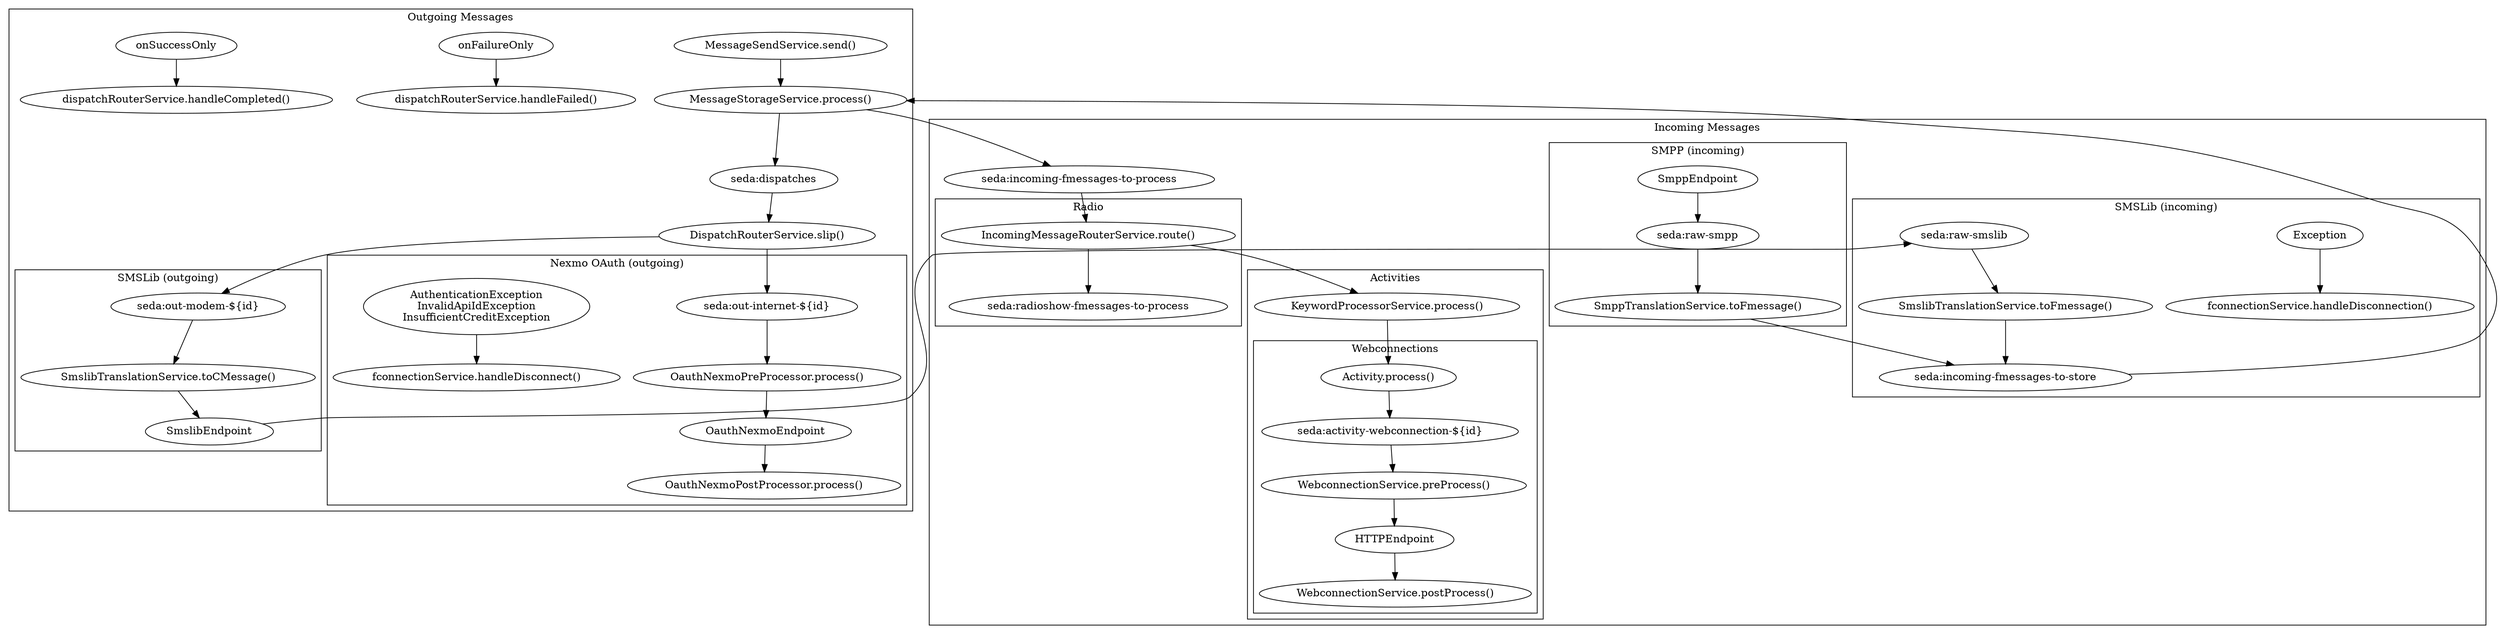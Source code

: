digraph {
	handle_disconnect[label="fconnectionService.handleDisconnect()"]
	smslib_disconnect[label="fconnectionService.handleDisconnection()"]
	smslib_endpoint[label="SmslibEndpoint"]
	smpp_endpoint[label="SmppEndpoint"]
	http_endpoint[label="HTTPEndpoint"]
	fmessage_storage[label="MessageStorageService.process()"]
	subgraph cluster_outgoing {
		label="Outgoing Messages"
		a[label="MessageSendService.send()"]
		c[label="seda:dispatches"]
		router[label="DispatchRouterService.slip()"]
		modem_out[label="seda:out-modem-${id}"]
		internet_out[label="seda:out-internet-${id}"]
		out_failuer[label="onFailureOnly"]
		out_failure_handler[label="dispatchRouterService.handleFailed()"]
		out_success[label="onSuccessOnly"]
		out_success_handler[label="dispatchRouterService.handleCompleted()"]

		a -> fmessage_storage
		fmessage_storage -> c
		c -> router
		router -> modem_out
		router -> internet_out
		out_failuer -> out_failure_handler
		out_success -> out_success_handler

		subgraph cluster_smslib_out {
			label="SMSLib (outgoing)"
			modem_out
			smslib_translate[label="SmslibTranslationService.toCMessage()"]
			modem_out -> smslib_translate
			smslib_translate -> smslib_endpoint
		}
		subgraph cluster_nexmo_oauth_out {
			label="Nexmo OAuth (outgoing)"
			nexmo_oauth_pre[label="OauthNexmoPreProcessor.process()"]
			nexmo_oauth_post[label="OauthNexmoPostProcessor.process()"]
			nexmo_oauth_endpoint[label="OauthNexmoEndpoint"]
			error_handler[label="AuthenticationException\nInvalidApiIdException\nInsufficientCreditException"]
			internet_out -> nexmo_oauth_pre
			nexmo_oauth_pre -> nexmo_oauth_endpoint
			nexmo_oauth_endpoint -> nexmo_oauth_post
			error_handler -> handle_disconnect
		}
	}
	subgraph cluster_incoming {
		label="Incoming Messages"
		in_store_queue[label="seda:incoming-fmessages-to-store"]
		in_process_queue[label="seda:incoming-fmessages-to-process"]
		in_router[label="IncomingMessageRouterService.route()"]
		keyword_processor[label="KeywordProcessorService.process()"]

		in_store_queue -> fmessage_storage
		fmessage_storage -> in_process_queue
		in_process_queue -> in_router
		in_router -> keyword_processor

		subgraph cluster_smslib_in {
			label="SMSLib (incoming)"
			smslib_in[label="seda:raw-smslib"]
			smslib_in_exception[label="Exception"]
			smslib_in_translate[label="SmslibTranslationService.toFmessage()"]
			smslib_in_exception -> smslib_disconnect
			smslib_endpoint -> smslib_in
			smslib_in -> smslib_in_translate
			smslib_in_translate -> in_store_queue
		}
		subgraph cluster_smpp_in {
			label="SMPP (incoming)"
			smpp_in[label="seda:raw-smpp"]
			smpp_in_translate[label="SmppTranslationService.toFmessage()"]
			smpp_endpoint -> smpp_in
			smpp_in -> smpp_in_translate
			smpp_in_translate -> in_store_queue
		}
		subgraph cluster_radio_in {
			label="Radio"
			radio_in_queue[label="seda:radioshow-fmessages-to-process"]
			in_router -> radio_in_queue
		}

		subgraph cluster_activity_processors {
			label="Activities"
			activity_processor[label="Activity.process()"]

			keyword_processor -> activity_processor

			subgraph cluster_webconnection_processor {
				label="Webconnections"

				wc_queue[label="seda:activity-webconnection-${id}"]
				wc_pre[label="WebconnectionService.preProcess()"]
				wc_post[label="WebconnectionService.postProcess()"]

				activity_processor -> wc_queue
				wc_queue -> wc_pre
				wc_pre -> http_endpoint
				http_endpoint -> wc_post
			}
		}
	}
}

